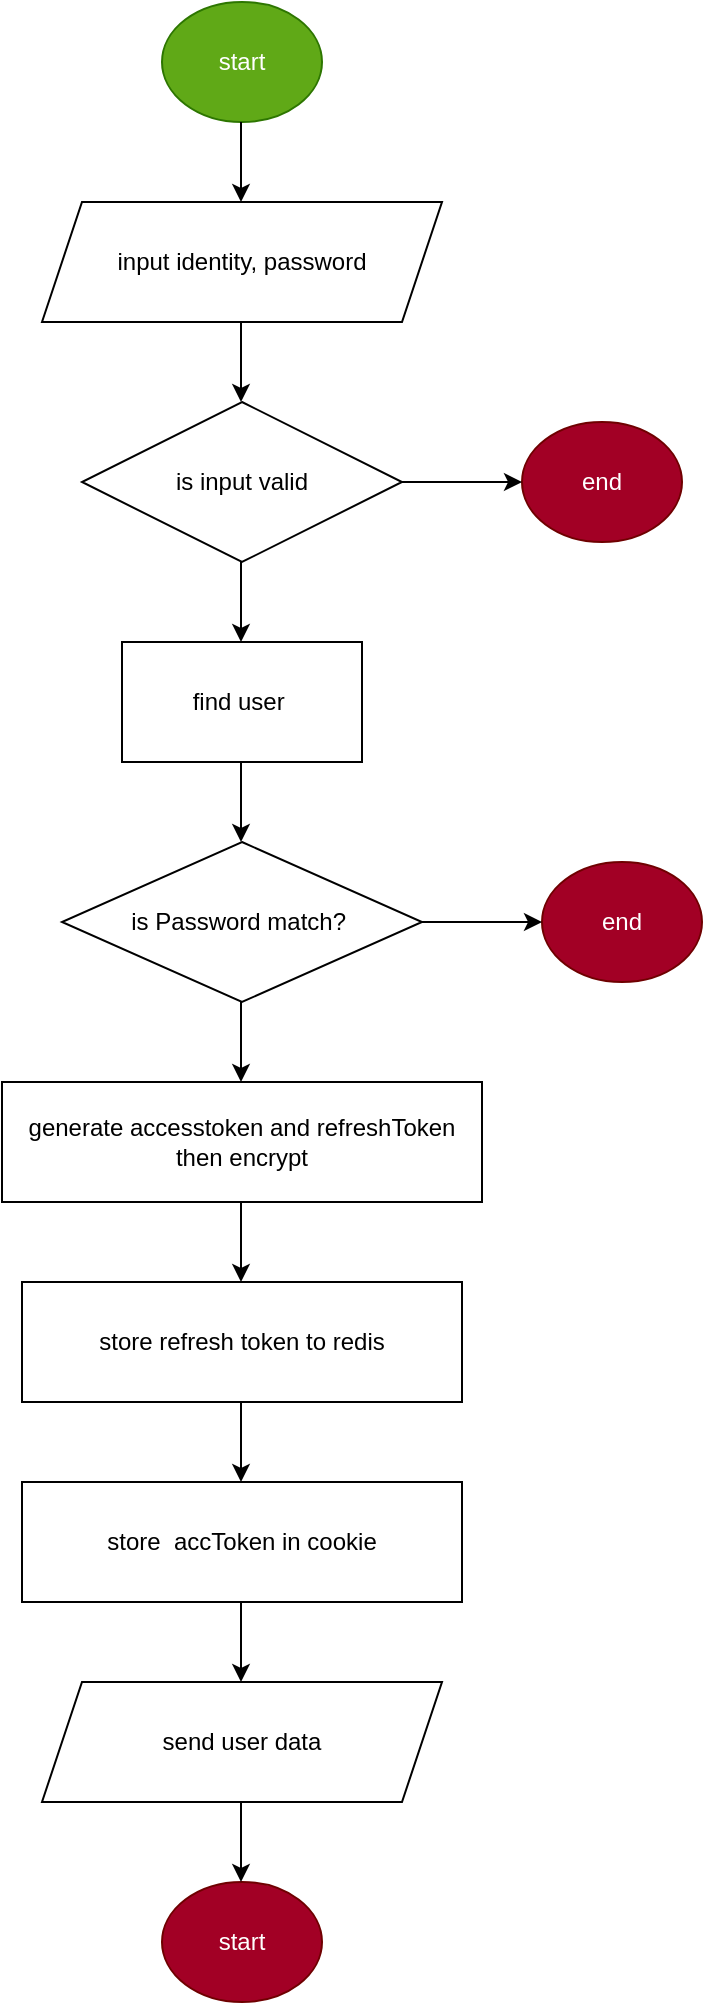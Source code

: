 <mxfile>
    <diagram id="BPBRcVx6Gd1ilwi_C0iA" name="Page-1">
        <mxGraphModel dx="438" dy="882" grid="1" gridSize="10" guides="1" tooltips="1" connect="1" arrows="1" fold="1" page="1" pageScale="1" pageWidth="850" pageHeight="1100" math="0" shadow="0">
            <root>
                <mxCell id="0"/>
                <mxCell id="1" parent="0"/>
                <mxCell id="2" value="start" style="ellipse;whiteSpace=wrap;html=1;fontStyle=0;fillColor=#60a917;fontColor=#ffffff;strokeColor=#2D7600;" vertex="1" parent="1">
                    <mxGeometry x="230" y="20" width="80" height="60" as="geometry"/>
                </mxCell>
                <mxCell id="3" value="input identity, password" style="shape=parallelogram;perimeter=parallelogramPerimeter;whiteSpace=wrap;html=1;fixedSize=1;" vertex="1" parent="1">
                    <mxGeometry x="170" y="120" width="200" height="60" as="geometry"/>
                </mxCell>
                <mxCell id="4" value="is input valid" style="rhombus;whiteSpace=wrap;html=1;" vertex="1" parent="1">
                    <mxGeometry x="190" y="220" width="160" height="80" as="geometry"/>
                </mxCell>
                <mxCell id="5" value="find user&amp;nbsp;" style="rounded=0;whiteSpace=wrap;html=1;" vertex="1" parent="1">
                    <mxGeometry x="210" y="340" width="120" height="60" as="geometry"/>
                </mxCell>
                <mxCell id="6" value="is Password match?&amp;nbsp;" style="rhombus;whiteSpace=wrap;html=1;" vertex="1" parent="1">
                    <mxGeometry x="180" y="440" width="180" height="80" as="geometry"/>
                </mxCell>
                <mxCell id="7" value="generate accesstoken and refreshToken then encrypt" style="rounded=0;whiteSpace=wrap;html=1;" vertex="1" parent="1">
                    <mxGeometry x="150" y="560" width="240" height="60" as="geometry"/>
                </mxCell>
                <mxCell id="8" value="store refresh token to redis" style="rounded=0;whiteSpace=wrap;html=1;" vertex="1" parent="1">
                    <mxGeometry x="160" y="660" width="220" height="60" as="geometry"/>
                </mxCell>
                <mxCell id="9" value="store&amp;nbsp; accToken in cookie" style="rounded=0;whiteSpace=wrap;html=1;" vertex="1" parent="1">
                    <mxGeometry x="160" y="760" width="220" height="60" as="geometry"/>
                </mxCell>
                <mxCell id="10" value="send user data" style="shape=parallelogram;perimeter=parallelogramPerimeter;whiteSpace=wrap;html=1;fixedSize=1;" vertex="1" parent="1">
                    <mxGeometry x="170" y="860" width="200" height="60" as="geometry"/>
                </mxCell>
                <mxCell id="11" value="start" style="ellipse;whiteSpace=wrap;html=1;fontStyle=0;fillColor=#a20025;fontColor=#ffffff;strokeColor=#6F0000;" vertex="1" parent="1">
                    <mxGeometry x="230" y="960" width="80" height="60" as="geometry"/>
                </mxCell>
                <mxCell id="13" value="" style="endArrow=classic;html=1;" edge="1" parent="1">
                    <mxGeometry width="50" height="50" relative="1" as="geometry">
                        <mxPoint x="269.5" y="80" as="sourcePoint"/>
                        <mxPoint x="269.5" y="120" as="targetPoint"/>
                    </mxGeometry>
                </mxCell>
                <mxCell id="14" value="end" style="ellipse;whiteSpace=wrap;html=1;fontStyle=0;fillColor=#a20025;fontColor=#ffffff;strokeColor=#6F0000;" vertex="1" parent="1">
                    <mxGeometry x="410" y="230" width="80" height="60" as="geometry"/>
                </mxCell>
                <mxCell id="15" value="" style="endArrow=classic;html=1;" edge="1" parent="1">
                    <mxGeometry width="50" height="50" relative="1" as="geometry">
                        <mxPoint x="269.5" y="180" as="sourcePoint"/>
                        <mxPoint x="269.5" y="220" as="targetPoint"/>
                    </mxGeometry>
                </mxCell>
                <mxCell id="16" value="" style="endArrow=classic;html=1;exitX=1;exitY=0.5;exitDx=0;exitDy=0;entryX=0;entryY=0.5;entryDx=0;entryDy=0;" edge="1" parent="1" source="4" target="14">
                    <mxGeometry width="50" height="50" relative="1" as="geometry">
                        <mxPoint x="369" y="240" as="sourcePoint"/>
                        <mxPoint x="400" y="260" as="targetPoint"/>
                    </mxGeometry>
                </mxCell>
                <mxCell id="17" value="" style="endArrow=classic;html=1;" edge="1" parent="1">
                    <mxGeometry width="50" height="50" relative="1" as="geometry">
                        <mxPoint x="269.5" y="300" as="sourcePoint"/>
                        <mxPoint x="269.5" y="340" as="targetPoint"/>
                    </mxGeometry>
                </mxCell>
                <mxCell id="18" value="" style="endArrow=classic;html=1;" edge="1" parent="1">
                    <mxGeometry width="50" height="50" relative="1" as="geometry">
                        <mxPoint x="269.5" y="400" as="sourcePoint"/>
                        <mxPoint x="269.5" y="440" as="targetPoint"/>
                    </mxGeometry>
                </mxCell>
                <mxCell id="19" value="" style="endArrow=classic;html=1;" edge="1" parent="1">
                    <mxGeometry width="50" height="50" relative="1" as="geometry">
                        <mxPoint x="269.5" y="520" as="sourcePoint"/>
                        <mxPoint x="269.5" y="560" as="targetPoint"/>
                    </mxGeometry>
                </mxCell>
                <mxCell id="20" value="" style="endArrow=classic;html=1;" edge="1" parent="1">
                    <mxGeometry width="50" height="50" relative="1" as="geometry">
                        <mxPoint x="269.5" y="620" as="sourcePoint"/>
                        <mxPoint x="269.5" y="660" as="targetPoint"/>
                    </mxGeometry>
                </mxCell>
                <mxCell id="22" value="" style="endArrow=classic;html=1;" edge="1" parent="1">
                    <mxGeometry width="50" height="50" relative="1" as="geometry">
                        <mxPoint x="269.5" y="720" as="sourcePoint"/>
                        <mxPoint x="269.5" y="760" as="targetPoint"/>
                    </mxGeometry>
                </mxCell>
                <mxCell id="23" value="" style="endArrow=classic;html=1;" edge="1" parent="1">
                    <mxGeometry width="50" height="50" relative="1" as="geometry">
                        <mxPoint x="269.5" y="920" as="sourcePoint"/>
                        <mxPoint x="269.5" y="960" as="targetPoint"/>
                    </mxGeometry>
                </mxCell>
                <mxCell id="24" value="" style="endArrow=classic;html=1;" edge="1" parent="1">
                    <mxGeometry width="50" height="50" relative="1" as="geometry">
                        <mxPoint x="269.5" y="820" as="sourcePoint"/>
                        <mxPoint x="269.5" y="860" as="targetPoint"/>
                    </mxGeometry>
                </mxCell>
                <mxCell id="25" value="end" style="ellipse;whiteSpace=wrap;html=1;fontStyle=0;fillColor=#a20025;fontColor=#ffffff;strokeColor=#6F0000;" vertex="1" parent="1">
                    <mxGeometry x="420" y="450" width="80" height="60" as="geometry"/>
                </mxCell>
                <mxCell id="26" value="" style="endArrow=classic;html=1;exitX=1;exitY=0.5;exitDx=0;exitDy=0;entryX=0;entryY=0.5;entryDx=0;entryDy=0;" edge="1" target="25" parent="1">
                    <mxGeometry width="50" height="50" relative="1" as="geometry">
                        <mxPoint x="360" y="480" as="sourcePoint"/>
                        <mxPoint x="410" y="480" as="targetPoint"/>
                    </mxGeometry>
                </mxCell>
            </root>
        </mxGraphModel>
    </diagram>
</mxfile>